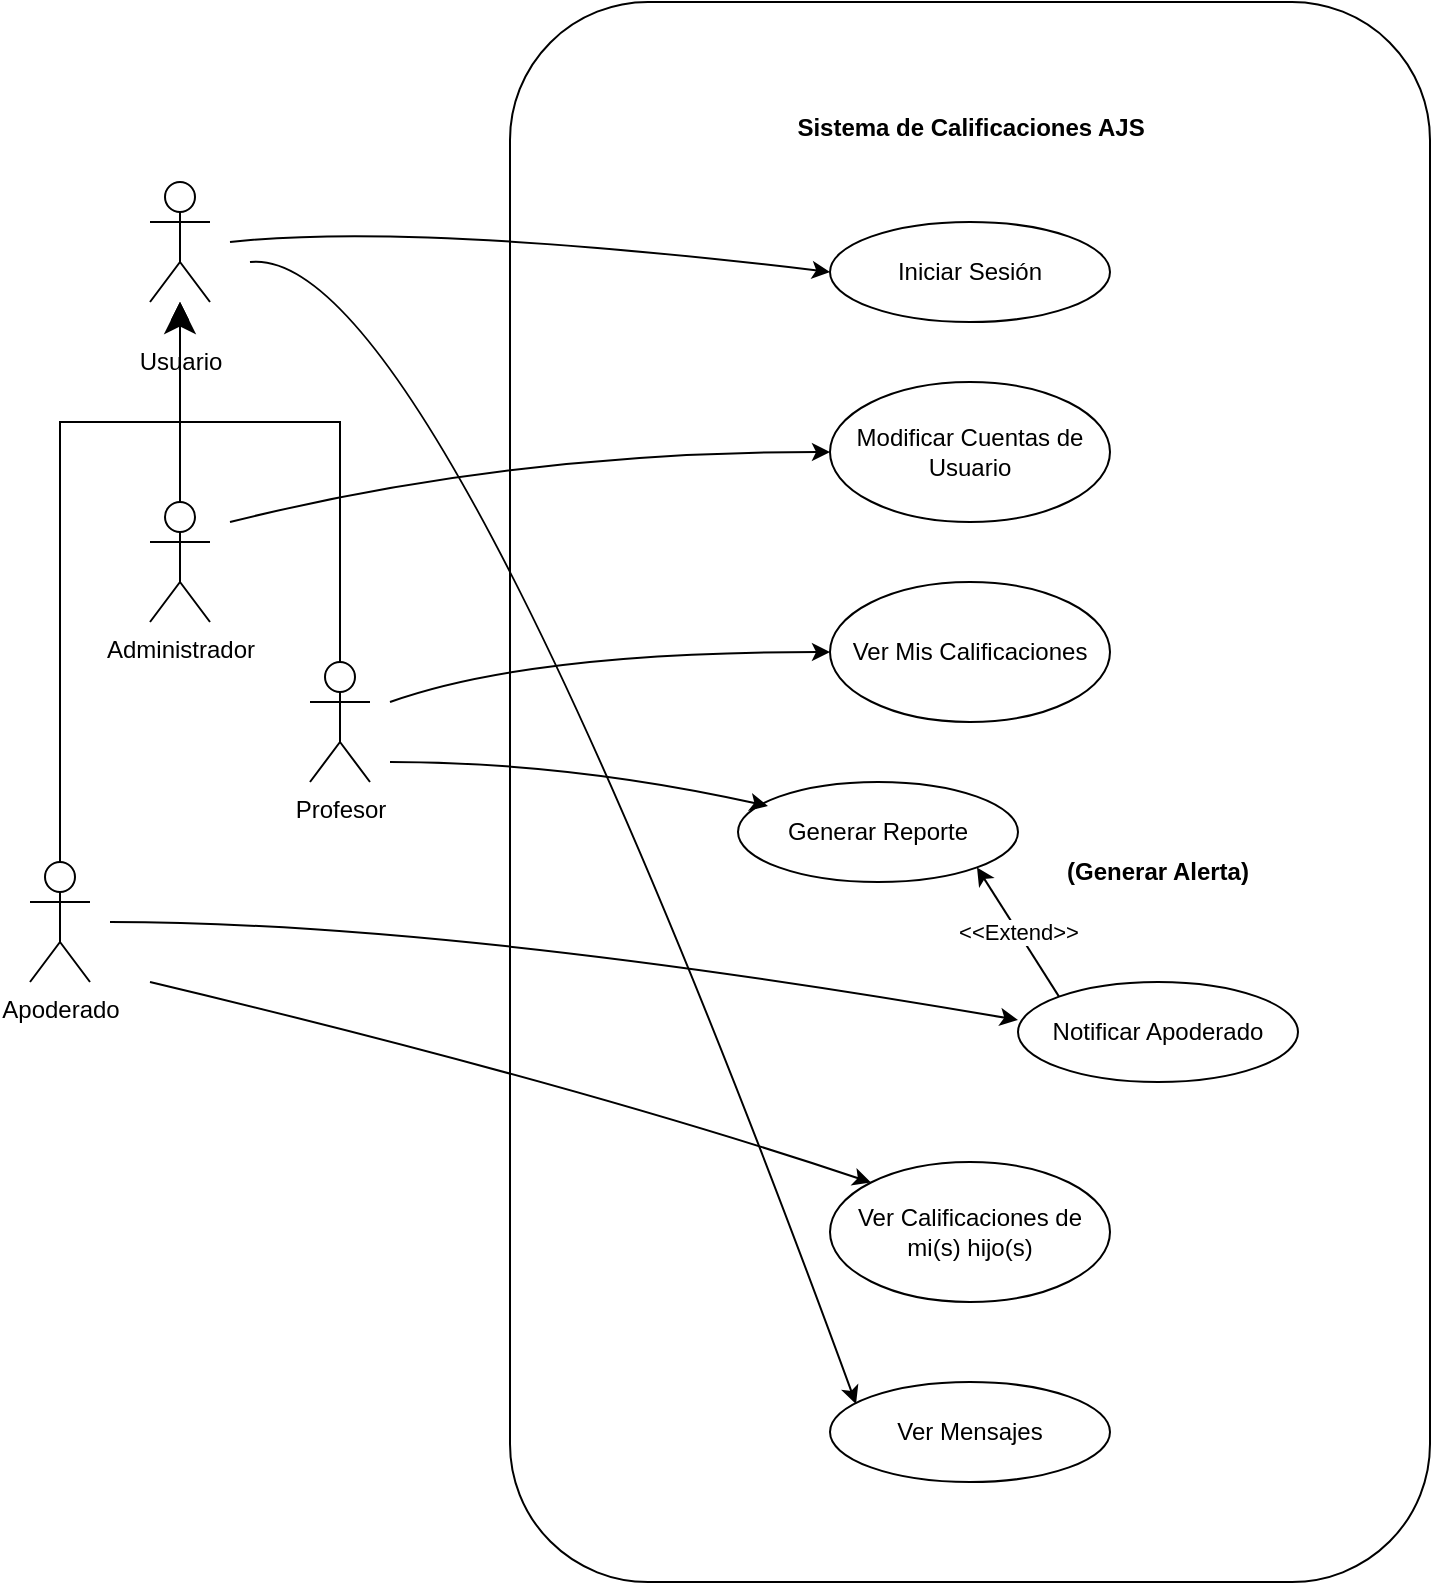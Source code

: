 <mxfile version="24.8.3" pages="4">
  <diagram name="CasUso" id="giZ5Y6QYd9xcURcPFQVY">
    <mxGraphModel dx="1426" dy="789" grid="1" gridSize="10" guides="1" tooltips="1" connect="1" arrows="1" fold="1" page="1" pageScale="1" pageWidth="827" pageHeight="1169" math="0" shadow="0">
      <root>
        <mxCell id="0" />
        <mxCell id="1" parent="0" />
        <mxCell id="QRCTrtcb7nfhT2A9gDhv-11" value="" style="rounded=1;whiteSpace=wrap;html=1;" parent="1" vertex="1">
          <mxGeometry x="300" y="80" width="460" height="790" as="geometry" />
        </mxCell>
        <mxCell id="QRCTrtcb7nfhT2A9gDhv-2" value="Iniciar Sesión" style="ellipse;whiteSpace=wrap;html=1;" parent="1" vertex="1">
          <mxGeometry x="460" y="190" width="140" height="50" as="geometry" />
        </mxCell>
        <mxCell id="QRCTrtcb7nfhT2A9gDhv-3" value="Sistema de Calificaciones AJS" style="text;align=center;fontStyle=1;verticalAlign=middle;spacingLeft=3;spacingRight=3;strokeColor=none;rotatable=0;points=[[0,0.5],[1,0.5]];portConstraint=eastwest;html=1;" parent="1" vertex="1">
          <mxGeometry x="490" y="130" width="80" height="26" as="geometry" />
        </mxCell>
        <mxCell id="Qi4TF_1PqVAcGWT0UyzA-8" style="edgeStyle=orthogonalEdgeStyle;rounded=0;orthogonalLoop=1;jettySize=auto;html=1;endSize=13;" edge="1" parent="1" source="QRCTrtcb7nfhT2A9gDhv-4">
          <mxGeometry relative="1" as="geometry">
            <mxPoint x="135" y="230" as="targetPoint" />
          </mxGeometry>
        </mxCell>
        <mxCell id="QRCTrtcb7nfhT2A9gDhv-4" value="Administrador" style="shape=umlActor;verticalLabelPosition=bottom;verticalAlign=top;html=1;" parent="1" vertex="1">
          <mxGeometry x="120" y="330" width="30" height="60" as="geometry" />
        </mxCell>
        <mxCell id="QRCTrtcb7nfhT2A9gDhv-8" value="Modificar Cuentas de Usuario" style="ellipse;whiteSpace=wrap;html=1;" parent="1" vertex="1">
          <mxGeometry x="460" y="270" width="140" height="70" as="geometry" />
        </mxCell>
        <mxCell id="QRCTrtcb7nfhT2A9gDhv-19" value="" style="curved=1;endArrow=classic;html=1;rounded=0;entryX=0;entryY=0.5;entryDx=0;entryDy=0;" parent="1" target="QRCTrtcb7nfhT2A9gDhv-2" edge="1">
          <mxGeometry width="50" height="50" relative="1" as="geometry">
            <mxPoint x="160" y="200" as="sourcePoint" />
            <mxPoint x="130" y="210" as="targetPoint" />
            <Array as="points">
              <mxPoint x="250" y="190" />
            </Array>
          </mxGeometry>
        </mxCell>
        <mxCell id="QRCTrtcb7nfhT2A9gDhv-20" value="" style="curved=1;endArrow=classic;html=1;rounded=0;entryX=0;entryY=0.5;entryDx=0;entryDy=0;" parent="1" target="QRCTrtcb7nfhT2A9gDhv-8" edge="1">
          <mxGeometry width="50" height="50" relative="1" as="geometry">
            <mxPoint x="160" y="340" as="sourcePoint" />
            <mxPoint x="230" y="315" as="targetPoint" />
            <Array as="points">
              <mxPoint x="300" y="305" />
            </Array>
          </mxGeometry>
        </mxCell>
        <mxCell id="QRCTrtcb7nfhT2A9gDhv-26" value="Ver Mis Calificaciones" style="ellipse;whiteSpace=wrap;html=1;" parent="1" vertex="1">
          <mxGeometry x="460" y="370" width="140" height="70" as="geometry" />
        </mxCell>
        <mxCell id="QRCTrtcb7nfhT2A9gDhv-34" value="&amp;lt;&amp;lt;Extend&amp;gt;&amp;gt;" style="rounded=0;orthogonalLoop=1;jettySize=auto;html=1;exitX=1;exitY=1;exitDx=0;exitDy=0;entryX=0;entryY=0;entryDx=0;entryDy=0;startArrow=classic;startFill=1;endArrow=none;endFill=0;" parent="1" source="QRCTrtcb7nfhT2A9gDhv-27" target="QRCTrtcb7nfhT2A9gDhv-33" edge="1">
          <mxGeometry relative="1" as="geometry" />
        </mxCell>
        <mxCell id="QRCTrtcb7nfhT2A9gDhv-27" value="Generar Reporte" style="ellipse;whiteSpace=wrap;html=1;" parent="1" vertex="1">
          <mxGeometry x="414" y="470" width="140" height="50" as="geometry" />
        </mxCell>
        <mxCell id="QRCTrtcb7nfhT2A9gDhv-33" value="Notificar Apoderado" style="ellipse;whiteSpace=wrap;html=1;" parent="1" vertex="1">
          <mxGeometry x="554" y="570" width="140" height="50" as="geometry" />
        </mxCell>
        <mxCell id="Qi4TF_1PqVAcGWT0UyzA-6" style="edgeStyle=orthogonalEdgeStyle;rounded=0;orthogonalLoop=1;jettySize=auto;html=1;exitX=0.5;exitY=0;exitDx=0;exitDy=0;exitPerimeter=0;" edge="1" parent="1" source="QRCTrtcb7nfhT2A9gDhv-38" target="Qi4TF_1PqVAcGWT0UyzA-2">
          <mxGeometry relative="1" as="geometry">
            <Array as="points">
              <mxPoint x="75" y="290" />
              <mxPoint x="135" y="290" />
            </Array>
          </mxGeometry>
        </mxCell>
        <mxCell id="QRCTrtcb7nfhT2A9gDhv-38" value="Apoderado" style="shape=umlActor;verticalLabelPosition=bottom;verticalAlign=top;html=1;" parent="1" vertex="1">
          <mxGeometry x="60" y="510" width="30" height="60" as="geometry" />
        </mxCell>
        <mxCell id="QRCTrtcb7nfhT2A9gDhv-39" value="Ver Calificaciones de mi(s) hijo(s)" style="ellipse;whiteSpace=wrap;html=1;" parent="1" vertex="1">
          <mxGeometry x="460" y="660" width="140" height="70" as="geometry" />
        </mxCell>
        <mxCell id="QRCTrtcb7nfhT2A9gDhv-40" value="Ver Mensajes" style="ellipse;whiteSpace=wrap;html=1;" parent="1" vertex="1">
          <mxGeometry x="460" y="770" width="140" height="50" as="geometry" />
        </mxCell>
        <mxCell id="6XVmkfz-TCKT_6qi19FL-2" value="" style="curved=1;endArrow=classic;html=1;rounded=0;entryX=0;entryY=0.5;entryDx=0;entryDy=0;" parent="1" target="QRCTrtcb7nfhT2A9gDhv-26" edge="1">
          <mxGeometry width="50" height="50" relative="1" as="geometry">
            <mxPoint x="240" y="430" as="sourcePoint" />
            <mxPoint x="130" y="450" as="targetPoint" />
            <Array as="points">
              <mxPoint x="310" y="405" />
            </Array>
          </mxGeometry>
        </mxCell>
        <mxCell id="6XVmkfz-TCKT_6qi19FL-6" value="" style="curved=1;endArrow=classic;html=1;rounded=0;entryX=0;entryY=0;entryDx=0;entryDy=0;" parent="1" target="QRCTrtcb7nfhT2A9gDhv-39" edge="1">
          <mxGeometry width="50" height="50" relative="1" as="geometry">
            <mxPoint x="120" y="570" as="sourcePoint" />
            <mxPoint x="620" y="670" as="targetPoint" />
            <Array as="points">
              <mxPoint x="330" y="620" />
            </Array>
          </mxGeometry>
        </mxCell>
        <mxCell id="6XVmkfz-TCKT_6qi19FL-9" value="" style="curved=1;endArrow=classic;html=1;rounded=0;entryX=0.107;entryY=0.24;entryDx=0;entryDy=0;entryPerimeter=0;" parent="1" target="QRCTrtcb7nfhT2A9gDhv-27" edge="1">
          <mxGeometry width="50" height="50" relative="1" as="geometry">
            <mxPoint x="240" y="460" as="sourcePoint" />
            <mxPoint x="200" y="535" as="targetPoint" />
            <Array as="points">
              <mxPoint x="240" y="460" />
              <mxPoint x="330" y="460" />
            </Array>
          </mxGeometry>
        </mxCell>
        <mxCell id="Qi4TF_1PqVAcGWT0UyzA-2" value="Usuario" style="shape=umlActor;verticalLabelPosition=bottom;verticalAlign=middle;html=1;horizontal=1;" vertex="1" parent="1">
          <mxGeometry x="120" y="170" width="30" height="60" as="geometry" />
        </mxCell>
        <mxCell id="Qi4TF_1PqVAcGWT0UyzA-7" style="edgeStyle=orthogonalEdgeStyle;rounded=0;orthogonalLoop=1;jettySize=auto;html=1;" edge="1" parent="1" source="QRCTrtcb7nfhT2A9gDhv-25" target="Qi4TF_1PqVAcGWT0UyzA-2">
          <mxGeometry relative="1" as="geometry">
            <Array as="points">
              <mxPoint x="215" y="290" />
              <mxPoint x="135" y="290" />
            </Array>
          </mxGeometry>
        </mxCell>
        <mxCell id="QRCTrtcb7nfhT2A9gDhv-25" value="Profesor" style="shape=umlActor;verticalLabelPosition=bottom;verticalAlign=top;html=1;" parent="1" vertex="1">
          <mxGeometry x="200" y="410" width="30" height="60" as="geometry" />
        </mxCell>
        <mxCell id="Qi4TF_1PqVAcGWT0UyzA-4" value="" style="curved=1;endArrow=classic;html=1;rounded=0;entryX=0;entryY=0.38;entryDx=0;entryDy=0;entryPerimeter=0;" edge="1" parent="1" target="QRCTrtcb7nfhT2A9gDhv-33">
          <mxGeometry width="50" height="50" relative="1" as="geometry">
            <mxPoint x="100" y="540" as="sourcePoint" />
            <mxPoint x="310" y="535" as="targetPoint" />
            <Array as="points">
              <mxPoint x="270" y="540" />
            </Array>
          </mxGeometry>
        </mxCell>
        <mxCell id="Qi4TF_1PqVAcGWT0UyzA-9" value="" style="curved=1;endArrow=classic;html=1;rounded=0;entryX=0.093;entryY=0.22;entryDx=0;entryDy=0;entryPerimeter=0;" edge="1" parent="1" target="QRCTrtcb7nfhT2A9gDhv-40">
          <mxGeometry width="50" height="50" relative="1" as="geometry">
            <mxPoint x="170" y="210" as="sourcePoint" />
            <mxPoint x="470" y="225" as="targetPoint" />
            <Array as="points">
              <mxPoint x="260" y="200" />
            </Array>
          </mxGeometry>
        </mxCell>
        <mxCell id="Qi4TF_1PqVAcGWT0UyzA-10" value="&lt;b&gt;(Generar Alerta)&lt;/b&gt;" style="text;html=1;align=center;verticalAlign=middle;whiteSpace=wrap;rounded=0;" vertex="1" parent="1">
          <mxGeometry x="571" y="500" width="106" height="30" as="geometry" />
        </mxCell>
      </root>
    </mxGraphModel>
  </diagram>
  <diagram id="zZdIS-XP4lMUlgZfH0cI" name="D.Clases">
    <mxGraphModel dx="1426" dy="789" grid="1" gridSize="10" guides="1" tooltips="1" connect="1" arrows="1" fold="1" page="1" pageScale="1" pageWidth="1169" pageHeight="827" math="0" shadow="0">
      <root>
        <mxCell id="0" />
        <mxCell id="1" parent="0" />
        <mxCell id="c4iXuVpbGhrML4evr2nQ-5" style="edgeStyle=orthogonalEdgeStyle;rounded=0;orthogonalLoop=1;jettySize=auto;html=1;exitX=0.5;exitY=0;exitDx=0;exitDy=0;endArrow=block;endFill=1;strokeWidth=1;endSize=12;" parent="1" source="gRj4ZYNutt211PodleGO-1" target="c4iXuVpbGhrML4evr2nQ-1" edge="1">
          <mxGeometry relative="1" as="geometry">
            <Array as="points">
              <mxPoint x="175" y="528" />
              <mxPoint x="350" y="528" />
            </Array>
          </mxGeometry>
        </mxCell>
        <mxCell id="gRj4ZYNutt211PodleGO-1" value="Administrador" style="swimlane;fontStyle=1;align=center;verticalAlign=top;childLayout=stackLayout;horizontal=1;startSize=26;horizontalStack=0;resizeParent=1;resizeParentMax=0;resizeLast=0;collapsible=1;marginBottom=0;whiteSpace=wrap;html=1;" parent="1" vertex="1">
          <mxGeometry x="110" y="598" width="130" height="60" as="geometry" />
        </mxCell>
        <mxCell id="gRj4ZYNutt211PodleGO-3" value="" style="line;strokeWidth=1;fillColor=none;align=left;verticalAlign=middle;spacingTop=-1;spacingLeft=3;spacingRight=3;rotatable=0;labelPosition=right;points=[];portConstraint=eastwest;strokeColor=inherit;" parent="gRj4ZYNutt211PodleGO-1" vertex="1">
          <mxGeometry y="26" width="130" height="8" as="geometry" />
        </mxCell>
        <mxCell id="gRj4ZYNutt211PodleGO-4" value="+ method(type): type" style="text;strokeColor=none;fillColor=none;align=left;verticalAlign=top;spacingLeft=4;spacingRight=4;overflow=hidden;rotatable=0;points=[[0,0.5],[1,0.5]];portConstraint=eastwest;whiteSpace=wrap;html=1;" parent="gRj4ZYNutt211PodleGO-1" vertex="1">
          <mxGeometry y="34" width="130" height="26" as="geometry" />
        </mxCell>
        <mxCell id="c4iXuVpbGhrML4evr2nQ-7" style="edgeStyle=orthogonalEdgeStyle;rounded=0;orthogonalLoop=1;jettySize=auto;html=1;endSize=12;" parent="1" source="3QXEQEpreYuJ1Fz3FVMG-1" target="c4iXuVpbGhrML4evr2nQ-1" edge="1">
          <mxGeometry relative="1" as="geometry">
            <Array as="points">
              <mxPoint x="525" y="528" />
              <mxPoint x="350" y="528" />
            </Array>
          </mxGeometry>
        </mxCell>
        <mxCell id="AnSqXB1DpOl91d3tbnpg-9" style="edgeStyle=orthogonalEdgeStyle;rounded=0;orthogonalLoop=1;jettySize=auto;html=1;entryX=0;entryY=0.5;entryDx=0;entryDy=0;endArrow=none;endFill=0;" edge="1" parent="1" source="3QXEQEpreYuJ1Fz3FVMG-1" target="AnSqXB1DpOl91d3tbnpg-6">
          <mxGeometry relative="1" as="geometry" />
        </mxCell>
        <mxCell id="3QXEQEpreYuJ1Fz3FVMG-1" value="Profesor" style="swimlane;fontStyle=1;align=center;verticalAlign=top;childLayout=stackLayout;horizontal=1;startSize=26;horizontalStack=0;resizeParent=1;resizeParentMax=0;resizeLast=0;collapsible=1;marginBottom=0;whiteSpace=wrap;html=1;" parent="1" vertex="1">
          <mxGeometry x="460" y="598" width="130" height="60" as="geometry" />
        </mxCell>
        <mxCell id="3QXEQEpreYuJ1Fz3FVMG-3" value="" style="line;strokeWidth=1;fillColor=none;align=left;verticalAlign=middle;spacingTop=-1;spacingLeft=3;spacingRight=3;rotatable=0;labelPosition=right;points=[];portConstraint=eastwest;strokeColor=inherit;" parent="3QXEQEpreYuJ1Fz3FVMG-1" vertex="1">
          <mxGeometry y="26" width="130" height="8" as="geometry" />
        </mxCell>
        <mxCell id="3QXEQEpreYuJ1Fz3FVMG-4" value="+ method(type): type" style="text;strokeColor=none;fillColor=none;align=left;verticalAlign=top;spacingLeft=4;spacingRight=4;overflow=hidden;rotatable=0;points=[[0,0.5],[1,0.5]];portConstraint=eastwest;whiteSpace=wrap;html=1;" parent="3QXEQEpreYuJ1Fz3FVMG-1" vertex="1">
          <mxGeometry y="34" width="130" height="26" as="geometry" />
        </mxCell>
        <mxCell id="c4iXuVpbGhrML4evr2nQ-6" style="edgeStyle=orthogonalEdgeStyle;rounded=0;orthogonalLoop=1;jettySize=auto;html=1;endSize=12;" parent="1" source="3QXEQEpreYuJ1Fz3FVMG-5" target="c4iXuVpbGhrML4evr2nQ-1" edge="1">
          <mxGeometry relative="1" as="geometry" />
        </mxCell>
        <mxCell id="3QXEQEpreYuJ1Fz3FVMG-5" value="Apoderado" style="swimlane;fontStyle=1;align=center;verticalAlign=top;childLayout=stackLayout;horizontal=1;startSize=26;horizontalStack=0;resizeParent=1;resizeParentMax=0;resizeLast=0;collapsible=1;marginBottom=0;whiteSpace=wrap;html=1;" parent="1" vertex="1">
          <mxGeometry x="290" y="598" width="120" height="60" as="geometry" />
        </mxCell>
        <mxCell id="3QXEQEpreYuJ1Fz3FVMG-7" value="" style="line;strokeWidth=1;fillColor=none;align=left;verticalAlign=middle;spacingTop=-1;spacingLeft=3;spacingRight=3;rotatable=0;labelPosition=right;points=[];portConstraint=eastwest;strokeColor=inherit;" parent="3QXEQEpreYuJ1Fz3FVMG-5" vertex="1">
          <mxGeometry y="26" width="120" height="8" as="geometry" />
        </mxCell>
        <mxCell id="3QXEQEpreYuJ1Fz3FVMG-8" value="+ method(type): type" style="text;strokeColor=none;fillColor=none;align=left;verticalAlign=top;spacingLeft=4;spacingRight=4;overflow=hidden;rotatable=0;points=[[0,0.5],[1,0.5]];portConstraint=eastwest;whiteSpace=wrap;html=1;" parent="3QXEQEpreYuJ1Fz3FVMG-5" vertex="1">
          <mxGeometry y="34" width="120" height="26" as="geometry" />
        </mxCell>
        <mxCell id="3QXEQEpreYuJ1Fz3FVMG-9" value="Mensaje" style="swimlane;fontStyle=1;align=center;verticalAlign=top;childLayout=stackLayout;horizontal=1;startSize=26;horizontalStack=0;resizeParent=1;resizeParentMax=0;resizeLast=0;collapsible=1;marginBottom=0;whiteSpace=wrap;html=1;" parent="1" vertex="1">
          <mxGeometry x="570" y="315" width="160" height="154" as="geometry" />
        </mxCell>
        <mxCell id="3QXEQEpreYuJ1Fz3FVMG-10" value="- IdMensaje&lt;div&gt;+ Remitente&lt;/div&gt;&lt;div&gt;+ Destinatario&lt;/div&gt;&lt;span style=&quot;background-color: initial;&quot;&gt;+ Texto&lt;/span&gt;" style="text;strokeColor=none;fillColor=none;align=left;verticalAlign=top;spacingLeft=4;spacingRight=4;overflow=hidden;rotatable=0;points=[[0,0.5],[1,0.5]];portConstraint=eastwest;whiteSpace=wrap;html=1;" parent="3QXEQEpreYuJ1Fz3FVMG-9" vertex="1">
          <mxGeometry y="26" width="160" height="94" as="geometry" />
        </mxCell>
        <mxCell id="3QXEQEpreYuJ1Fz3FVMG-11" value="" style="line;strokeWidth=1;fillColor=none;align=left;verticalAlign=middle;spacingTop=-1;spacingLeft=3;spacingRight=3;rotatable=0;labelPosition=right;points=[];portConstraint=eastwest;strokeColor=inherit;" parent="3QXEQEpreYuJ1Fz3FVMG-9" vertex="1">
          <mxGeometry y="120" width="160" height="8" as="geometry" />
        </mxCell>
        <mxCell id="3QXEQEpreYuJ1Fz3FVMG-12" value="+ method(type): type" style="text;strokeColor=none;fillColor=none;align=left;verticalAlign=top;spacingLeft=4;spacingRight=4;overflow=hidden;rotatable=0;points=[[0,0.5],[1,0.5]];portConstraint=eastwest;whiteSpace=wrap;html=1;" parent="3QXEQEpreYuJ1Fz3FVMG-9" vertex="1">
          <mxGeometry y="128" width="160" height="26" as="geometry" />
        </mxCell>
        <mxCell id="c4iXuVpbGhrML4evr2nQ-1" value="UsuarioCuenta" style="swimlane;fontStyle=1;align=center;verticalAlign=top;childLayout=stackLayout;horizontal=1;startSize=26;horizontalStack=0;resizeParent=1;resizeParentMax=0;resizeLast=0;collapsible=1;marginBottom=0;whiteSpace=wrap;html=1;" parent="1" vertex="1">
          <mxGeometry x="270" y="330" width="160" height="124" as="geometry" />
        </mxCell>
        <mxCell id="c4iXuVpbGhrML4evr2nQ-2" value="&lt;div&gt;&lt;span style=&quot;background-color: initial;&quot;&gt;+ IdUsuario&lt;/span&gt;&lt;/div&gt;&lt;div&gt;- usuario&lt;/div&gt;&lt;div&gt;- contraseña&lt;/div&gt;" style="text;strokeColor=none;fillColor=none;align=left;verticalAlign=top;spacingLeft=4;spacingRight=4;overflow=hidden;rotatable=0;points=[[0,0.5],[1,0.5]];portConstraint=eastwest;whiteSpace=wrap;html=1;" parent="c4iXuVpbGhrML4evr2nQ-1" vertex="1">
          <mxGeometry y="26" width="160" height="64" as="geometry" />
        </mxCell>
        <mxCell id="c4iXuVpbGhrML4evr2nQ-3" value="" style="line;strokeWidth=1;fillColor=none;align=left;verticalAlign=middle;spacingTop=-1;spacingLeft=3;spacingRight=3;rotatable=0;labelPosition=right;points=[];portConstraint=eastwest;strokeColor=inherit;" parent="c4iXuVpbGhrML4evr2nQ-1" vertex="1">
          <mxGeometry y="90" width="160" height="8" as="geometry" />
        </mxCell>
        <mxCell id="c4iXuVpbGhrML4evr2nQ-4" value="+ method(type): type" style="text;strokeColor=none;fillColor=none;align=left;verticalAlign=top;spacingLeft=4;spacingRight=4;overflow=hidden;rotatable=0;points=[[0,0.5],[1,0.5]];portConstraint=eastwest;whiteSpace=wrap;html=1;" parent="c4iXuVpbGhrML4evr2nQ-1" vertex="1">
          <mxGeometry y="98" width="160" height="26" as="geometry" />
        </mxCell>
        <mxCell id="qrHLYhhOnl4qqwkbCNim-3" style="edgeStyle=orthogonalEdgeStyle;rounded=0;orthogonalLoop=1;jettySize=auto;html=1;endArrow=none;endFill=0;" edge="1" parent="1" source="c4iXuVpbGhrML4evr2nQ-8" target="AnSqXB1DpOl91d3tbnpg-5">
          <mxGeometry relative="1" as="geometry">
            <mxPoint x="950" y="540" as="targetPoint" />
          </mxGeometry>
        </mxCell>
        <mxCell id="c4iXuVpbGhrML4evr2nQ-8" value="Notificacion" style="swimlane;fontStyle=1;align=center;verticalAlign=top;childLayout=stackLayout;horizontal=1;startSize=26;horizontalStack=0;resizeParent=1;resizeParentMax=0;resizeLast=0;collapsible=1;marginBottom=0;whiteSpace=wrap;html=1;" parent="1" vertex="1">
          <mxGeometry x="870" y="339" width="160" height="114" as="geometry" />
        </mxCell>
        <mxCell id="c4iXuVpbGhrML4evr2nQ-9" value="&lt;div&gt;- IdNotificacion&lt;/div&gt;+ Criticidad" style="text;strokeColor=none;fillColor=none;align=left;verticalAlign=top;spacingLeft=4;spacingRight=4;overflow=hidden;rotatable=0;points=[[0,0.5],[1,0.5]];portConstraint=eastwest;whiteSpace=wrap;html=1;" parent="c4iXuVpbGhrML4evr2nQ-8" vertex="1">
          <mxGeometry y="26" width="160" height="54" as="geometry" />
        </mxCell>
        <mxCell id="c4iXuVpbGhrML4evr2nQ-10" value="" style="line;strokeWidth=1;fillColor=none;align=left;verticalAlign=middle;spacingTop=-1;spacingLeft=3;spacingRight=3;rotatable=0;labelPosition=right;points=[];portConstraint=eastwest;strokeColor=inherit;" parent="c4iXuVpbGhrML4evr2nQ-8" vertex="1">
          <mxGeometry y="80" width="160" height="8" as="geometry" />
        </mxCell>
        <mxCell id="c4iXuVpbGhrML4evr2nQ-11" value="+ method(type): type" style="text;strokeColor=none;fillColor=none;align=left;verticalAlign=top;spacingLeft=4;spacingRight=4;overflow=hidden;rotatable=0;points=[[0,0.5],[1,0.5]];portConstraint=eastwest;whiteSpace=wrap;html=1;" parent="c4iXuVpbGhrML4evr2nQ-8" vertex="1">
          <mxGeometry y="88" width="160" height="26" as="geometry" />
        </mxCell>
        <mxCell id="P-sdjmWBjIPqtil0Jh1H-5" style="edgeStyle=orthogonalEdgeStyle;rounded=0;orthogonalLoop=1;jettySize=auto;html=1;entryX=0.5;entryY=0;entryDx=0;entryDy=0;endArrow=none;endFill=0;" edge="1" parent="1" source="P-sdjmWBjIPqtil0Jh1H-1" target="c4iXuVpbGhrML4evr2nQ-1">
          <mxGeometry relative="1" as="geometry" />
        </mxCell>
        <mxCell id="P-sdjmWBjIPqtil0Jh1H-1" value="UsuarioPerfil" style="swimlane;fontStyle=1;align=center;verticalAlign=top;childLayout=stackLayout;horizontal=1;startSize=26;horizontalStack=0;resizeParent=1;resizeParentMax=0;resizeLast=0;collapsible=1;marginBottom=0;whiteSpace=wrap;html=1;" vertex="1" parent="1">
          <mxGeometry x="270" y="90" width="160" height="144" as="geometry" />
        </mxCell>
        <mxCell id="P-sdjmWBjIPqtil0Jh1H-2" value="+ nombres&lt;div&gt;+ apellidos&lt;/div&gt;&lt;div&gt;+ telefono&lt;/div&gt;&lt;div&gt;+ direccion&lt;/div&gt;&lt;div&gt;+ correo&lt;/div&gt;" style="text;strokeColor=none;fillColor=none;align=left;verticalAlign=top;spacingLeft=4;spacingRight=4;overflow=hidden;rotatable=0;points=[[0,0.5],[1,0.5]];portConstraint=eastwest;whiteSpace=wrap;html=1;" vertex="1" parent="P-sdjmWBjIPqtil0Jh1H-1">
          <mxGeometry y="26" width="160" height="84" as="geometry" />
        </mxCell>
        <mxCell id="P-sdjmWBjIPqtil0Jh1H-3" value="" style="line;strokeWidth=1;fillColor=none;align=left;verticalAlign=middle;spacingTop=-1;spacingLeft=3;spacingRight=3;rotatable=0;labelPosition=right;points=[];portConstraint=eastwest;strokeColor=inherit;" vertex="1" parent="P-sdjmWBjIPqtil0Jh1H-1">
          <mxGeometry y="110" width="160" height="8" as="geometry" />
        </mxCell>
        <mxCell id="P-sdjmWBjIPqtil0Jh1H-4" value="+ method(type): type" style="text;strokeColor=none;fillColor=none;align=left;verticalAlign=top;spacingLeft=4;spacingRight=4;overflow=hidden;rotatable=0;points=[[0,0.5],[1,0.5]];portConstraint=eastwest;whiteSpace=wrap;html=1;" vertex="1" parent="P-sdjmWBjIPqtil0Jh1H-1">
          <mxGeometry y="118" width="160" height="26" as="geometry" />
        </mxCell>
        <mxCell id="qrHLYhhOnl4qqwkbCNim-1" style="edgeStyle=orthogonalEdgeStyle;rounded=0;orthogonalLoop=1;jettySize=auto;html=1;entryX=0;entryY=0.5;entryDx=0;entryDy=0;endArrow=none;endFill=0;" edge="1" parent="1" source="c4iXuVpbGhrML4evr2nQ-2" target="3QXEQEpreYuJ1Fz3FVMG-10">
          <mxGeometry relative="1" as="geometry" />
        </mxCell>
        <mxCell id="AnSqXB1DpOl91d3tbnpg-1" value="1" style="text;html=1;align=center;verticalAlign=middle;whiteSpace=wrap;rounded=0;" vertex="1" parent="1">
          <mxGeometry x="310" y="240" width="40" height="24" as="geometry" />
        </mxCell>
        <mxCell id="AnSqXB1DpOl91d3tbnpg-2" value="1" style="text;html=1;align=center;verticalAlign=middle;whiteSpace=wrap;rounded=0;" vertex="1" parent="1">
          <mxGeometry x="350" y="300" width="40" height="24" as="geometry" />
        </mxCell>
        <mxCell id="AnSqXB1DpOl91d3tbnpg-3" value="1" style="text;html=1;align=center;verticalAlign=middle;whiteSpace=wrap;rounded=0;" vertex="1" parent="1">
          <mxGeometry x="430" y="360" width="40" height="24" as="geometry" />
        </mxCell>
        <mxCell id="AnSqXB1DpOl91d3tbnpg-4" value="0..n" style="text;html=1;align=center;verticalAlign=middle;whiteSpace=wrap;rounded=0;" vertex="1" parent="1">
          <mxGeometry x="530" y="390" width="40" height="24" as="geometry" />
        </mxCell>
        <mxCell id="AnSqXB1DpOl91d3tbnpg-5" value="Reporte" style="swimlane;fontStyle=1;align=center;verticalAlign=top;childLayout=stackLayout;horizontal=1;startSize=26;horizontalStack=0;resizeParent=1;resizeParentMax=0;resizeLast=0;collapsible=1;marginBottom=0;whiteSpace=wrap;html=1;" vertex="1" parent="1">
          <mxGeometry x="870" y="560" width="160" height="144" as="geometry" />
        </mxCell>
        <mxCell id="AnSqXB1DpOl91d3tbnpg-6" value="&lt;span style=&quot;text-wrap-mode: nowrap; background-color: rgb(255, 255, 255);&quot;&gt;- IdReporte&lt;/span&gt;&lt;br style=&quot;padding: 0px; margin: 0px; text-wrap-mode: nowrap;&quot;&gt;&lt;span style=&quot;text-wrap-mode: nowrap; background-color: rgb(255, 255, 255);&quot;&gt;+ Materia&lt;/span&gt;&lt;br style=&quot;padding: 0px; margin: 0px; text-wrap-mode: nowrap;&quot;&gt;&lt;span style=&quot;text-wrap-mode: nowrap; background-color: rgb(255, 255, 255);&quot;&gt;+ Alumno&lt;/span&gt;&lt;br style=&quot;padding: 0px; margin: 0px; text-wrap-mode: nowrap;&quot;&gt;&lt;span style=&quot;text-wrap-mode: nowrap; background-color: rgb(255, 255, 255);&quot;&gt;+ Nota&lt;/span&gt;&lt;br style=&quot;padding: 0px; margin: 0px; text-wrap-mode: nowrap;&quot;&gt;&lt;span style=&quot;text-wrap-mode: nowrap; background-color: rgb(255, 255, 255);&quot;&gt;+Retroalimentacion&lt;/span&gt;" style="text;strokeColor=none;fillColor=none;align=left;verticalAlign=top;spacingLeft=4;spacingRight=4;overflow=hidden;rotatable=0;points=[[0,0.5],[1,0.5]];portConstraint=eastwest;whiteSpace=wrap;html=1;" vertex="1" parent="AnSqXB1DpOl91d3tbnpg-5">
          <mxGeometry y="26" width="160" height="84" as="geometry" />
        </mxCell>
        <mxCell id="AnSqXB1DpOl91d3tbnpg-7" value="" style="line;strokeWidth=1;fillColor=none;align=left;verticalAlign=middle;spacingTop=-1;spacingLeft=3;spacingRight=3;rotatable=0;labelPosition=right;points=[];portConstraint=eastwest;strokeColor=inherit;" vertex="1" parent="AnSqXB1DpOl91d3tbnpg-5">
          <mxGeometry y="110" width="160" height="8" as="geometry" />
        </mxCell>
        <mxCell id="AnSqXB1DpOl91d3tbnpg-8" value="+ method(type): type" style="text;strokeColor=none;fillColor=none;align=left;verticalAlign=top;spacingLeft=4;spacingRight=4;overflow=hidden;rotatable=0;points=[[0,0.5],[1,0.5]];portConstraint=eastwest;whiteSpace=wrap;html=1;" vertex="1" parent="AnSqXB1DpOl91d3tbnpg-5">
          <mxGeometry y="118" width="160" height="26" as="geometry" />
        </mxCell>
        <mxCell id="AnSqXB1DpOl91d3tbnpg-10" value="1" style="text;html=1;align=center;verticalAlign=middle;whiteSpace=wrap;rounded=0;" vertex="1" parent="1">
          <mxGeometry x="595" y="598" width="40" height="24" as="geometry" />
        </mxCell>
        <mxCell id="AnSqXB1DpOl91d3tbnpg-11" value="0..n" style="text;html=1;align=center;verticalAlign=middle;whiteSpace=wrap;rounded=0;" vertex="1" parent="1">
          <mxGeometry x="830" y="634" width="40" height="24" as="geometry" />
        </mxCell>
        <mxCell id="4GZxnyU0TbtRDpxRVTEp-1" value="1" style="text;html=1;align=center;verticalAlign=middle;whiteSpace=wrap;rounded=0;" vertex="1" parent="1">
          <mxGeometry x="905" y="460" width="40" height="24" as="geometry" />
        </mxCell>
        <mxCell id="4GZxnyU0TbtRDpxRVTEp-2" value="1" style="text;html=1;align=center;verticalAlign=middle;whiteSpace=wrap;rounded=0;" vertex="1" parent="1">
          <mxGeometry x="960" y="530" width="40" height="24" as="geometry" />
        </mxCell>
      </root>
    </mxGraphModel>
  </diagram>
  <diagram id="_4z7fIyrWV3mSxcmoAOY" name="E-R">
    <mxGraphModel dx="1426" dy="789" grid="1" gridSize="10" guides="1" tooltips="1" connect="1" arrows="1" fold="1" page="1" pageScale="1" pageWidth="1169" pageHeight="827" math="0" shadow="0">
      <root>
        <mxCell id="0" />
        <mxCell id="1" parent="0" />
        <mxCell id="Rer_8VKZr1Yb5q1Qb-ZN-6" style="edgeStyle=orthogonalEdgeStyle;rounded=0;orthogonalLoop=1;jettySize=auto;html=1;endArrow=ERzeroToMany;endFill=0;exitX=0.5;exitY=0;exitDx=0;exitDy=0;entryX=0.539;entryY=0.978;entryDx=0;entryDy=0;entryPerimeter=0;startArrow=ERone;startFill=0;endSize=12;startSize=12;" parent="1" source="tfOfLyCkYb0g6LX41vv3-6" target="tfOfLyCkYb0g6LX41vv3-7" edge="1">
          <mxGeometry relative="1" as="geometry">
            <mxPoint x="590" y="565.5" as="sourcePoint" />
            <mxPoint x="590" y="435.5" as="targetPoint" />
          </mxGeometry>
        </mxCell>
        <mxCell id="Rer_8VKZr1Yb5q1Qb-ZN-4" style="edgeStyle=orthogonalEdgeStyle;rounded=0;orthogonalLoop=1;jettySize=auto;html=1;endArrow=ERone;endFill=0;entryX=0.644;entryY=0.989;entryDx=0;entryDy=0;entryPerimeter=0;exitX=0;exitY=0.5;exitDx=0;exitDy=0;startArrow=ERzeroToMany;startFill=0;endSize=12;startSize=12;" parent="1" source="tfOfLyCkYb0g6LX41vv3-7" target="tfOfLyCkYb0g6LX41vv3-1" edge="1">
          <mxGeometry relative="1" as="geometry">
            <mxPoint x="510" y="384.5" as="sourcePoint" />
            <mxPoint x="205" y="214" as="targetPoint" />
          </mxGeometry>
        </mxCell>
        <mxCell id="Rer_8VKZr1Yb5q1Qb-ZN-1" style="edgeStyle=orthogonalEdgeStyle;rounded=0;orthogonalLoop=1;jettySize=auto;html=1;entryX=0;entryY=0.5;entryDx=0;entryDy=0;endArrow=ERoneToMany;endFill=0;exitX=1.006;exitY=0.6;exitDx=0;exitDy=0;exitPerimeter=0;startArrow=ERone;startFill=0;sourcePerimeterSpacing=0;startSize=12;endSize=12;" parent="1" source="tfOfLyCkYb0g6LX41vv3-1" target="tfOfLyCkYb0g6LX41vv3-2" edge="1">
          <mxGeometry relative="1" as="geometry">
            <mxPoint x="270" y="177" as="sourcePoint" />
            <mxPoint x="380" y="177" as="targetPoint" />
          </mxGeometry>
        </mxCell>
        <mxCell id="Rer_8VKZr1Yb5q1Qb-ZN-2" style="edgeStyle=orthogonalEdgeStyle;rounded=0;orthogonalLoop=1;jettySize=auto;html=1;exitX=1;exitY=0.5;exitDx=0;exitDy=0;entryX=-0.017;entryY=0.459;entryDx=0;entryDy=0;endArrow=ERzeroToMany;endFill=0;entryPerimeter=0;startArrow=ERone;startFill=0;endSize=12;startSize=12;" parent="1" source="tfOfLyCkYb0g6LX41vv3-2" target="tfOfLyCkYb0g6LX41vv3-4" edge="1">
          <mxGeometry relative="1" as="geometry">
            <mxPoint x="540" y="176" as="sourcePoint" />
            <mxPoint x="635" y="177" as="targetPoint" />
          </mxGeometry>
        </mxCell>
        <mxCell id="Rer_8VKZr1Yb5q1Qb-ZN-3" style="edgeStyle=orthogonalEdgeStyle;rounded=0;orthogonalLoop=1;jettySize=auto;html=1;entryX=0.011;entryY=0.628;entryDx=0;entryDy=0;endArrow=ERone;endFill=0;exitX=1;exitY=0.456;exitDx=0;exitDy=0;exitPerimeter=0;entryPerimeter=0;startArrow=ERzeroToMany;startFill=0;endSize=12;startSize=12;" parent="1" source="tfOfLyCkYb0g6LX41vv3-4" target="tfOfLyCkYb0g6LX41vv3-5" edge="1">
          <mxGeometry relative="1" as="geometry">
            <mxPoint x="811.98" y="176.04" as="sourcePoint" />
            <mxPoint x="900" y="176" as="targetPoint" />
          </mxGeometry>
        </mxCell>
        <mxCell id="Rer_8VKZr1Yb5q1Qb-ZN-5" style="edgeStyle=orthogonalEdgeStyle;rounded=0;orthogonalLoop=1;jettySize=auto;html=1;endArrow=ERone;endFill=0;entryX=0.5;entryY=1;entryDx=0;entryDy=0;exitX=1;exitY=0.5;exitDx=0;exitDy=0;startArrow=ERzeroToMany;startFill=0;endSize=12;startSize=12;" parent="1" source="tfOfLyCkYb0g6LX41vv3-7" target="tfOfLyCkYb0g6LX41vv3-5" edge="1">
          <mxGeometry relative="1" as="geometry">
            <mxPoint x="670" y="397.5" as="sourcePoint" />
            <mxPoint x="965" y="213" as="targetPoint" />
          </mxGeometry>
        </mxCell>
        <mxCell id="tfOfLyCkYb0g6LX41vv3-1" value="&lt;div style=&quot;box-sizing:border-box;width:100%;background:#e4e4e4;padding:2px;&quot;&gt;Profesores&lt;table style=&quot;background-color: initial; font-size: 1em; width: 100%;&quot; cellpadding=&quot;2&quot; cellspacing=&quot;0&quot;&gt;&lt;tbody&gt;&lt;tr&gt;&lt;td&gt;PK&lt;/td&gt;&lt;td&gt;IdProfesor&lt;/td&gt;&lt;td&gt;int&lt;/td&gt;&lt;/tr&gt;&lt;tr&gt;&lt;td&gt;&lt;br&gt;&lt;/td&gt;&lt;td&gt;nombre&lt;/td&gt;&lt;td&gt;varchar&lt;/td&gt;&lt;/tr&gt;&lt;tr&gt;&lt;td&gt;&lt;br&gt;&lt;/td&gt;&lt;td&gt;usuario&lt;br&gt;&lt;/td&gt;&lt;td&gt;varchar&lt;/td&gt;&lt;/tr&gt;&lt;tr&gt;&lt;td&gt;&lt;br&gt;&lt;/td&gt;&lt;td&gt;contraseña&lt;/td&gt;&lt;td&gt;varchar&lt;/td&gt;&lt;/tr&gt;&lt;/tbody&gt;&lt;/table&gt;&lt;/div&gt;" style="verticalAlign=top;align=left;overflow=fill;html=1;whiteSpace=wrap;" vertex="1" parent="1">
          <mxGeometry x="90" y="123" width="180" height="90" as="geometry" />
        </mxCell>
        <mxCell id="tfOfLyCkYb0g6LX41vv3-2" value="&lt;div style=&quot;box-sizing:border-box;width:100%;background:#e4e4e4;padding:2px;&quot;&gt;HojasCalculo&lt;table style=&quot;background-color: initial; font-size: 1em; width: 100%;&quot; cellpadding=&quot;2&quot; cellspacing=&quot;0&quot;&gt;&lt;tbody&gt;&lt;tr&gt;&lt;td&gt;PK&lt;/td&gt;&lt;td&gt;IdHojaCal&lt;/td&gt;&lt;td&gt;int&lt;/td&gt;&lt;/tr&gt;&lt;tr&gt;&lt;td&gt;FK&lt;/td&gt;&lt;td&gt;IdProfesor&lt;/td&gt;&lt;td&gt;int&lt;/td&gt;&lt;/tr&gt;&lt;tr&gt;&lt;td&gt;&lt;br&gt;&lt;/td&gt;&lt;td&gt;url&lt;/td&gt;&lt;td&gt;varchar&lt;/td&gt;&lt;/tr&gt;&lt;/tbody&gt;&lt;/table&gt;&lt;/div&gt;" style="verticalAlign=top;align=left;overflow=fill;html=1;whiteSpace=wrap;" vertex="1" parent="1">
          <mxGeometry x="380" y="140" width="153" height="73" as="geometry" />
        </mxCell>
        <mxCell id="tfOfLyCkYb0g6LX41vv3-4" value="&lt;div style=&quot;box-sizing:border-box;width:100%;background:#e4e4e4;padding:2px;&quot;&gt;Reportes&lt;table style=&quot;background-color: initial; font-size: 1em; width: 100%;&quot; cellpadding=&quot;2&quot; cellspacing=&quot;0&quot;&gt;&lt;tbody&gt;&lt;tr&gt;&lt;td&gt;PK&lt;/td&gt;&lt;td&gt;IdReporte&lt;/td&gt;&lt;td&gt;int&lt;/td&gt;&lt;/tr&gt;&lt;tr&gt;&lt;td&gt;FK&lt;/td&gt;&lt;td&gt;IdHojaCal&lt;/td&gt;&lt;td&gt;int&lt;/td&gt;&lt;/tr&gt;&lt;tr&gt;&lt;td&gt;&lt;br&gt;&lt;/td&gt;&lt;td&gt;materia&lt;/td&gt;&lt;td&gt;varchar&lt;/td&gt;&lt;/tr&gt;&lt;tr&gt;&lt;td&gt;&lt;br&gt;&lt;/td&gt;&lt;td&gt;alumno&lt;br&gt;&lt;/td&gt;&lt;td&gt;varchar&lt;/td&gt;&lt;/tr&gt;&lt;tr&gt;&lt;td&gt;&lt;br&gt;&lt;/td&gt;&lt;td&gt;nota&lt;/td&gt;&lt;td&gt;int&lt;/td&gt;&lt;/tr&gt;&lt;tr&gt;&lt;td&gt;&lt;br&gt;&lt;/td&gt;&lt;td&gt;retroalimentacion&lt;/td&gt;&lt;td&gt;varchar&lt;/td&gt;&lt;/tr&gt;&lt;/tbody&gt;&lt;/table&gt;&lt;/div&gt;" style="verticalAlign=top;align=left;overflow=fill;html=1;whiteSpace=wrap;" vertex="1" parent="1">
          <mxGeometry x="630" y="120" width="180" height="125" as="geometry" />
        </mxCell>
        <mxCell id="tfOfLyCkYb0g6LX41vv3-5" value="&lt;div style=&quot;box-sizing:border-box;width:100%;background:#e4e4e4;padding:2px;&quot;&gt;Apoderados&lt;table style=&quot;background-color: initial; font-size: 1em; width: 100%;&quot; cellpadding=&quot;2&quot; cellspacing=&quot;0&quot;&gt;&lt;tbody&gt;&lt;tr&gt;&lt;td&gt;PK&lt;/td&gt;&lt;td&gt;IdApoderado&lt;/td&gt;&lt;td&gt;int&lt;/td&gt;&lt;/tr&gt;&lt;tr&gt;&lt;td&gt;&lt;br&gt;&lt;/td&gt;&lt;td&gt;nombre&lt;/td&gt;&lt;td&gt;varchar&lt;/td&gt;&lt;/tr&gt;&lt;tr&gt;&lt;td&gt;&lt;br&gt;&lt;/td&gt;&lt;td&gt;usuario&lt;br&gt;&lt;/td&gt;&lt;td&gt;varchar&lt;/td&gt;&lt;/tr&gt;&lt;tr&gt;&lt;td&gt;&lt;br&gt;&lt;/td&gt;&lt;td&gt;contraseña&lt;/td&gt;&lt;td&gt;varchar&lt;/td&gt;&lt;/tr&gt;&lt;/tbody&gt;&lt;/table&gt;&lt;/div&gt;" style="verticalAlign=top;align=left;overflow=fill;html=1;whiteSpace=wrap;" vertex="1" parent="1">
          <mxGeometry x="900" y="120.5" width="180" height="90" as="geometry" />
        </mxCell>
        <mxCell id="tfOfLyCkYb0g6LX41vv3-6" value="&lt;div style=&quot;box-sizing:border-box;width:100%;background:#e4e4e4;padding:2px;&quot;&gt;Apoderadores&lt;table style=&quot;background-color: initial; font-size: 1em; width: 100%;&quot; cellpadding=&quot;2&quot; cellspacing=&quot;0&quot;&gt;&lt;tbody&gt;&lt;tr&gt;&lt;td&gt;PK&lt;/td&gt;&lt;td&gt;IdAdministrador&lt;/td&gt;&lt;td&gt;int&lt;/td&gt;&lt;/tr&gt;&lt;tr&gt;&lt;td&gt;&lt;br&gt;&lt;/td&gt;&lt;td&gt;nombre&lt;/td&gt;&lt;td&gt;varchar&lt;/td&gt;&lt;/tr&gt;&lt;tr&gt;&lt;td&gt;&lt;br&gt;&lt;/td&gt;&lt;td&gt;usuario&lt;br&gt;&lt;/td&gt;&lt;td&gt;varchar&lt;/td&gt;&lt;/tr&gt;&lt;tr&gt;&lt;td&gt;&lt;br&gt;&lt;/td&gt;&lt;td&gt;contraseña&lt;/td&gt;&lt;td&gt;varchar&lt;/td&gt;&lt;/tr&gt;&lt;/tbody&gt;&lt;/table&gt;&lt;/div&gt;" style="verticalAlign=top;align=left;overflow=fill;html=1;whiteSpace=wrap;" vertex="1" parent="1">
          <mxGeometry x="500" y="559.5" width="180" height="90" as="geometry" />
        </mxCell>
        <mxCell id="tfOfLyCkYb0g6LX41vv3-7" value="&lt;div style=&quot;box-sizing:border-box;width:100%;background:#e4e4e4;padding:2px;&quot;&gt;Mensajes&lt;table style=&quot;background-color: initial; font-size: 1em; width: 100%;&quot; cellpadding=&quot;2&quot; cellspacing=&quot;0&quot;&gt;&lt;tbody&gt;&lt;tr&gt;&lt;td&gt;PK&lt;/td&gt;&lt;td&gt;IdMensaje&lt;/td&gt;&lt;td&gt;int&lt;/td&gt;&lt;/tr&gt;&lt;tr&gt;&lt;td&gt;FK1&lt;/td&gt;&lt;td&gt;remitente&lt;/td&gt;&lt;td&gt;int&lt;/td&gt;&lt;/tr&gt;&lt;tr&gt;&lt;td&gt;FK2&lt;/td&gt;&lt;td&gt;destinatario&lt;br&gt;&lt;/td&gt;&lt;td&gt;int&lt;/td&gt;&lt;/tr&gt;&lt;tr&gt;&lt;td&gt;&lt;br&gt;&lt;/td&gt;&lt;td&gt;texto&lt;/td&gt;&lt;td&gt;varchar&lt;/td&gt;&lt;/tr&gt;&lt;/tbody&gt;&lt;/table&gt;&lt;/div&gt;" style="verticalAlign=top;align=left;overflow=fill;html=1;whiteSpace=wrap;" vertex="1" parent="1">
          <mxGeometry x="493" y="340" width="180" height="90" as="geometry" />
        </mxCell>
      </root>
    </mxGraphModel>
  </diagram>
  <diagram id="gi0fZy_jzWmmJqcgQ1WV" name="Secuencia">
    <mxGraphModel dx="1426" dy="789" grid="1" gridSize="10" guides="1" tooltips="1" connect="1" arrows="1" fold="1" page="1" pageScale="1" pageWidth="1169" pageHeight="827" math="0" shadow="0">
      <root>
        <mxCell id="0" />
        <mxCell id="1" parent="0" />
        <mxCell id="1I2W_u1fm6CRs8NbfTPj-1" value="Usuario" style="shape=umlActor;verticalLabelPosition=bottom;verticalAlign=top;html=1;" vertex="1" parent="1">
          <mxGeometry x="140" y="30" width="30" height="60" as="geometry" />
        </mxCell>
        <mxCell id="1I2W_u1fm6CRs8NbfTPj-2" value="Aplicación Móvil" style="rounded=0;whiteSpace=wrap;html=1;" vertex="1" parent="1">
          <mxGeometry x="370" y="40" width="120" height="60" as="geometry" />
        </mxCell>
        <mxCell id="1I2W_u1fm6CRs8NbfTPj-3" value="SQLite" style="rounded=0;whiteSpace=wrap;html=1;" vertex="1" parent="1">
          <mxGeometry x="660" y="40" width="120" height="60" as="geometry" />
        </mxCell>
        <mxCell id="1I2W_u1fm6CRs8NbfTPj-4" value="Firebase" style="rounded=0;whiteSpace=wrap;html=1;" vertex="1" parent="1">
          <mxGeometry x="940" y="40" width="120" height="60" as="geometry" />
        </mxCell>
        <mxCell id="1I2W_u1fm6CRs8NbfTPj-8" value="" style="html=1;points=[[0,0,0,0,5],[0,1,0,0,-5],[1,0,0,0,5],[1,1,0,0,-5]];perimeter=orthogonalPerimeter;outlineConnect=0;targetShapes=umlLifeline;portConstraint=eastwest;newEdgeStyle={&quot;curved&quot;:0,&quot;rounded&quot;:0};" vertex="1" parent="1">
          <mxGeometry x="150" y="130" width="10" height="640" as="geometry" />
        </mxCell>
        <mxCell id="1I2W_u1fm6CRs8NbfTPj-9" value="" style="html=1;points=[[0,0,0,0,5],[0,1,0,0,-5],[1,0,0,0,5],[1,1,0,0,-5]];perimeter=orthogonalPerimeter;outlineConnect=0;targetShapes=umlLifeline;portConstraint=eastwest;newEdgeStyle={&quot;curved&quot;:0,&quot;rounded&quot;:0};" vertex="1" parent="1">
          <mxGeometry x="425" y="130" width="10" height="640" as="geometry" />
        </mxCell>
        <mxCell id="1I2W_u1fm6CRs8NbfTPj-10" value="" style="html=1;points=[[0,0,0,0,5],[0,1,0,0,-5],[1,0,0,0,5],[1,1,0,0,-5]];perimeter=orthogonalPerimeter;outlineConnect=0;targetShapes=umlLifeline;portConstraint=eastwest;newEdgeStyle={&quot;curved&quot;:0,&quot;rounded&quot;:0};" vertex="1" parent="1">
          <mxGeometry x="715" y="130" width="10" height="640" as="geometry" />
        </mxCell>
        <mxCell id="1I2W_u1fm6CRs8NbfTPj-11" value="" style="html=1;points=[[0,0,0,0,5],[0,1,0,0,-5],[1,0,0,0,5],[1,1,0,0,-5]];perimeter=orthogonalPerimeter;outlineConnect=0;targetShapes=umlLifeline;portConstraint=eastwest;newEdgeStyle={&quot;curved&quot;:0,&quot;rounded&quot;:0};" vertex="1" parent="1">
          <mxGeometry x="995" y="130" width="10" height="640" as="geometry" />
        </mxCell>
      </root>
    </mxGraphModel>
  </diagram>
</mxfile>
